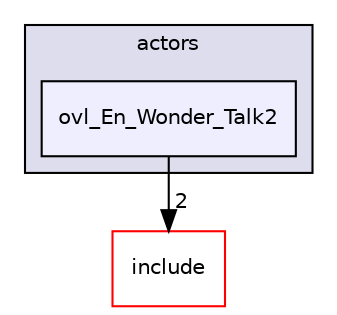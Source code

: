 digraph "src/overlays/actors/ovl_En_Wonder_Talk2" {
  compound=true
  node [ fontsize="10", fontname="Helvetica"];
  edge [ labelfontsize="10", labelfontname="Helvetica"];
  subgraph clusterdir_e93473484be31ce7bcb356bd643a22f8 {
    graph [ bgcolor="#ddddee", pencolor="black", label="actors" fontname="Helvetica", fontsize="10", URL="dir_e93473484be31ce7bcb356bd643a22f8.html"]
  dir_a6bacbe088c6f15fda10c61a29da756e [shape=box, label="ovl_En_Wonder_Talk2", style="filled", fillcolor="#eeeeff", pencolor="black", URL="dir_a6bacbe088c6f15fda10c61a29da756e.html"];
  }
  dir_d44c64559bbebec7f509842c48db8b23 [shape=box label="include" fillcolor="white" style="filled" color="red" URL="dir_d44c64559bbebec7f509842c48db8b23.html"];
  dir_a6bacbe088c6f15fda10c61a29da756e->dir_d44c64559bbebec7f509842c48db8b23 [headlabel="2", labeldistance=1.5 headhref="dir_000382_000000.html"];
}
